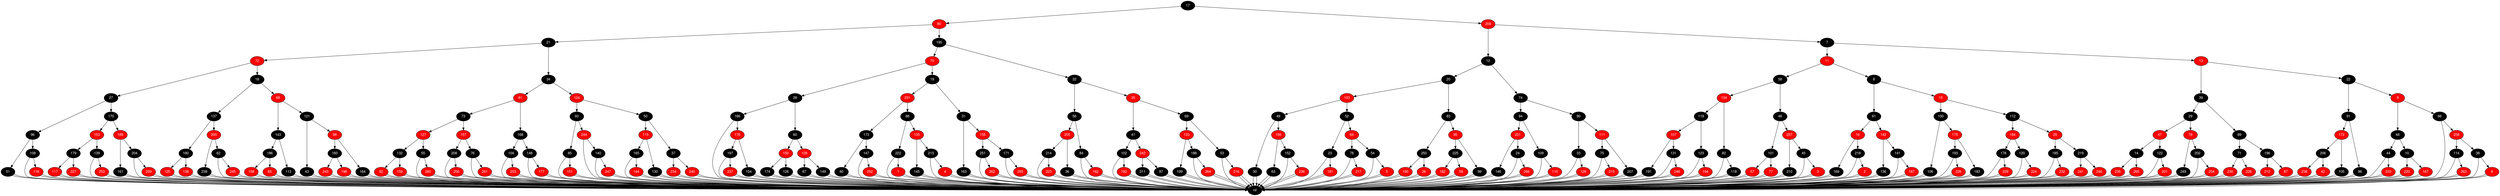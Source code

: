 digraph RB_Teste {
	node [fontname="Helvetica,Arial,sans-serif" style="filled"]
	edge [fontname="Helvetica,Arial,sans-serif" color="black"]

	{
		node [fillcolor=" black" fontcolor=" white"] nil 
		node [fillcolor=" black" fontcolor=" white"] 17 
		node [fillcolor=" red" fontcolor=" white"] 80 
		node [fillcolor=" black" fontcolor=" white"] 21 
		node [fillcolor=" red" fontcolor=" white"] 72 
		node [fillcolor=" black" fontcolor=" white"] 27 
		node [fillcolor=" black" fontcolor=" white"] 96 
		node [fillcolor=" black" fontcolor=" white"] 51 
		node [fillcolor=" black" fontcolor=" white"] 108 
		node [fillcolor=" red" fontcolor=" white"] 116 
		node [fillcolor=" black" fontcolor=" white"] 170 
		node [fillcolor=" red" fontcolor=" white"] 153 
		node [fillcolor=" black" fontcolor=" white"] 179 
		node [fillcolor=" red" fontcolor=" white"] 117 
		node [fillcolor=" red" fontcolor=" white"] 227 
		node [fillcolor=" black" fontcolor=" white"] 139 
		node [fillcolor=" red" fontcolor=" white"] 253 
		node [fillcolor=" red" fontcolor=" white"] 189 
		node [fillcolor=" black" fontcolor=" white"] 161 
		node [fillcolor=" black" fontcolor=" white"] 204 
		node [fillcolor=" red" fontcolor=" white"] 259 
		node [fillcolor=" black" fontcolor=" white"] 18 
		node [fillcolor=" black" fontcolor=" white"] 137 
		node [fillcolor=" black" fontcolor=" white"] 180 
		node [fillcolor=" red" fontcolor=" white"] 125 
		node [fillcolor=" red" fontcolor=" white"] 138 
		node [fillcolor=" red" fontcolor=" white"] 200 
		node [fillcolor=" black" fontcolor=" white"] 239 
		node [fillcolor=" black" fontcolor=" white"] 62 
		node [fillcolor=" red" fontcolor=" white"] 245 
		node [fillcolor=" red" fontcolor=" white"] 68 
		node [fillcolor=" black" fontcolor=" white"] 143 
		node [fillcolor=" black" fontcolor=" white"] 186 
		node [fillcolor=" red" fontcolor=" white"] 158 
		node [fillcolor=" red" fontcolor=" white"] 65 
		node [fillcolor=" black" fontcolor=" white"] 113 
		node [fillcolor=" black" fontcolor=" white"] 121 
		node [fillcolor=" black" fontcolor=" white"] 43 
		node [fillcolor=" red" fontcolor=" white"] 98 
		node [fillcolor=" black" fontcolor=" white"] 160 
		node [fillcolor=" red" fontcolor=" white"] 243 
		node [fillcolor=" red" fontcolor=" white"] 198 
		node [fillcolor=" black" fontcolor=" white"] 164 
		node [fillcolor=" black" fontcolor=" white"] 34 
		node [fillcolor=" red" fontcolor=" white"] 81 
		node [fillcolor=" black" fontcolor=" white"] 73 
		node [fillcolor=" red" fontcolor=" white"] 127 
		node [fillcolor=" black" fontcolor=" white"] 132 
		node [fillcolor=" red" fontcolor=" white"] 92 
		node [fillcolor=" red" fontcolor=" white"] 159 
		node [fillcolor=" black" fontcolor=" white"] 55 
		node [fillcolor=" red" fontcolor=" white"] 260 
		node [fillcolor=" red" fontcolor=" white"] 157 
		node [fillcolor=" black" fontcolor=" white"] 208 
		node [fillcolor=" red" fontcolor=" white"] 256 
		node [fillcolor=" black" fontcolor=" white"] 76 
		node [fillcolor=" red" fontcolor=" white"] 261 
		node [fillcolor=" black" fontcolor=" white"] 168 
		node [fillcolor=" black" fontcolor=" white"] 104 
		node [fillcolor=" red" fontcolor=" white"] 203 
		node [fillcolor=" black" fontcolor=" white"] 148 
		node [fillcolor=" red" fontcolor=" white"] 177 
		node [fillcolor=" red" fontcolor=" white"] 124 
		node [fillcolor=" black" fontcolor=" white"] 93 
		node [fillcolor=" black" fontcolor=" white"] 85 
		node [fillcolor=" red" fontcolor=" white"] 151 
		node [fillcolor=" red" fontcolor=" white"] 244 
		node [fillcolor=" black" fontcolor=" white"] 140 
		node [fillcolor=" red" fontcolor=" white"] 247 
		node [fillcolor=" black" fontcolor=" white"] 50 
		node [fillcolor=" red" fontcolor=" white"] 115 
		node [fillcolor=" black" fontcolor=" white"] 165 
		node [fillcolor=" red" fontcolor=" white"] 144 
		node [fillcolor=" black" fontcolor=" white"] 130 
		node [fillcolor=" black" fontcolor=" white"] 37 
		node [fillcolor=" red" fontcolor=" white"] 234 
		node [fillcolor=" red" fontcolor=" white"] 240 
		node [fillcolor=" black" fontcolor=" white"] 195 
		node [fillcolor=" red" fontcolor=" white"] 70 
		node [fillcolor=" black" fontcolor=" white"] 28 
		node [fillcolor=" black" fontcolor=" white"] 166 
		node [fillcolor=" red" fontcolor=" white"] 176 
		node [fillcolor=" black" fontcolor=" white"] 197 
		node [fillcolor=" red" fontcolor=" white"] 237 
		node [fillcolor=" black" fontcolor=" white"] 154 
		node [fillcolor=" black" fontcolor=" white"] 60 
		node [fillcolor=" red" fontcolor=" white"] 150 
		node [fillcolor=" black" fontcolor=" white"] 174 
		node [fillcolor=" black" fontcolor=" white"] 126 
		node [fillcolor=" red" fontcolor=" white"] 128 
		node [fillcolor=" black" fontcolor=" white"] 67 
		node [fillcolor=" black" fontcolor=" white"] 149 
		node [fillcolor=" black" fontcolor=" white"] 19 
		node [fillcolor=" red" fontcolor=" white"] 231 
		node [fillcolor=" black" fontcolor=" white"] 173 
		node [fillcolor=" black" fontcolor=" white"] 40 
		node [fillcolor=" black" fontcolor=" white"] 147 
		node [fillcolor=" red" fontcolor=" white"] 252 
		node [fillcolor=" black" fontcolor=" white"] 88 
		node [fillcolor=" black" fontcolor=" white"] 222 
		node [fillcolor=" red" fontcolor=" white"] 1 
		node [fillcolor=" red" fontcolor=" white"] 135 
		node [fillcolor=" black" fontcolor=" white"] 145 
		node [fillcolor=" black" fontcolor=" white"] 213 
		node [fillcolor=" red" fontcolor=" white"] 4 
		node [fillcolor=" black" fontcolor=" white"] 31 
		node [fillcolor=" black" fontcolor=" white"] 163 
		node [fillcolor=" red" fontcolor=" white"] 155 
		node [fillcolor=" black" fontcolor=" white"] 251 
		node [fillcolor=" red" fontcolor=" white"] 262 
		node [fillcolor=" black" fontcolor=" white"] 171 
		node [fillcolor=" red" fontcolor=" white"] 255 
		node [fillcolor=" black" fontcolor=" white"] 32 
		node [fillcolor=" black" fontcolor=" white"] 56 
		node [fillcolor=" red" fontcolor=" white"] 205 
		node [fillcolor=" black" fontcolor=" white"] 214 
		node [fillcolor=" red" fontcolor=" white"] 223 
		node [fillcolor=" black" fontcolor=" white"] 36 
		node [fillcolor=" black" fontcolor=" white"] 84 
		node [fillcolor=" red" fontcolor=" white"] 162 
		node [fillcolor=" red" fontcolor=" white"] 35 
		node [fillcolor=" black" fontcolor=" white"] 41 
		node [fillcolor=" black" fontcolor=" white"] 102 
		node [fillcolor=" red" fontcolor=" white"] 192 
		node [fillcolor=" red" fontcolor=" white"] 242 
		node [fillcolor=" black" fontcolor=" white"] 211 
		node [fillcolor=" black" fontcolor=" white"] 97 
		node [fillcolor=" black" fontcolor=" white"] 69 
		node [fillcolor=" red" fontcolor=" white"] 133 
		node [fillcolor=" black" fontcolor=" white"] 199 
		node [fillcolor=" black" fontcolor=" white"] 188 
		node [fillcolor=" red" fontcolor=" white"] 264 
		node [fillcolor=" black" fontcolor=" white"] 53 
		node [fillcolor=" red" fontcolor=" white"] 216 
		node [fillcolor=" red" fontcolor=" white"] 209 
		node [fillcolor=" black" fontcolor=" white"] 12 
		node [fillcolor=" black" fontcolor=" white"] 20 
		node [fillcolor=" red" fontcolor=" white"] 103 
		node [fillcolor=" black" fontcolor=" white"] 49 
		node [fillcolor=" black" fontcolor=" white"] 30 
		node [fillcolor=" red" fontcolor=" white"] 156 
		node [fillcolor=" black" fontcolor=" white"] 63 
		node [fillcolor=" black" fontcolor=" white"] 152 
		node [fillcolor=" red" fontcolor=" white"] 236 
		node [fillcolor=" black" fontcolor=" white"] 52 
		node [fillcolor=" black" fontcolor=" white"] 23 
		node [fillcolor=" red" fontcolor=" white"] 181 
		node [fillcolor=" red" fontcolor=" white"] 64 
		node [fillcolor=" black" fontcolor=" white"] 78 
		node [fillcolor=" red" fontcolor=" white"] 217 
		node [fillcolor=" black" fontcolor=" white"] 54 
		node [fillcolor=" red" fontcolor=" white"] 5 
		node [fillcolor=" black" fontcolor=" white"] 83 
		node [fillcolor=" black" fontcolor=" white"] 250 
		node [fillcolor=" red" fontcolor=" white"] 190 
		node [fillcolor=" red" fontcolor=" white"] 26 
		node [fillcolor=" red" fontcolor=" white"] 95 
		node [fillcolor=" black" fontcolor=" white"] 225 
		node [fillcolor=" red" fontcolor=" white"] 182 
		node [fillcolor=" red" fontcolor=" white"] 59 
		node [fillcolor=" black" fontcolor=" white"] 99 
		node [fillcolor=" black" fontcolor=" white"] 74 
		node [fillcolor=" black" fontcolor=" white"] 94 
		node [fillcolor=" red" fontcolor=" white"] 221 
		node [fillcolor=" black" fontcolor=" white"] 146 
		node [fillcolor=" black" fontcolor=" white"] 24 
		node [fillcolor=" red" fontcolor=" white"] 266 
		node [fillcolor=" black" fontcolor=" white"] 109 
		node [fillcolor=" red" fontcolor=" white"] 110 
		node [fillcolor=" black" fontcolor=" white"] 90 
		node [fillcolor=" black" fontcolor=" white"] 33 
		node [fillcolor=" red" fontcolor=" white"] 129 
		node [fillcolor=" red" fontcolor=" white"] 111 
		node [fillcolor=" black" fontcolor=" white"] 75 
		node [fillcolor=" red" fontcolor=" white"] 215 
		node [fillcolor=" black" fontcolor=" white"] 207 
		node [fillcolor=" black" fontcolor=" white"] 7 
		node [fillcolor=" red" fontcolor=" white"] 11 
		node [fillcolor=" black" fontcolor=" white"] 58 
		node [fillcolor=" red" fontcolor=" white"] 134 
		node [fillcolor=" black" fontcolor=" white"] 119 
		node [fillcolor=" red" fontcolor=" white"] 107 
		node [fillcolor=" black" fontcolor=" white"] 191 
		node [fillcolor=" black" fontcolor=" white"] 131 
		node [fillcolor=" red" fontcolor=" white"] 248 
		node [fillcolor=" black" fontcolor=" white"] 123 
		node [fillcolor=" red" fontcolor=" white"] 194 
		node [fillcolor=" black" fontcolor=" white"] 82 
		node [fillcolor=" black" fontcolor=" white"] 118 
		node [fillcolor=" black" fontcolor=" white"] 46 
		node [fillcolor=" black" fontcolor=" white"] 101 
		node [fillcolor=" red" fontcolor=" white"] 57 
		node [fillcolor=" red" fontcolor=" white"] 77 
		node [fillcolor=" red" fontcolor=" white"] 257 
		node [fillcolor=" black" fontcolor=" white"] 210 
		node [fillcolor=" black" fontcolor=" white"] 45 
		node [fillcolor=" red" fontcolor=" white"] 3 
		node [fillcolor=" black" fontcolor=" white"] 8 
		node [fillcolor=" black" fontcolor=" white"] 61 
		node [fillcolor=" red" fontcolor=" white"] 16 
		node [fillcolor=" black" fontcolor=" white"] 169 
		node [fillcolor=" black" fontcolor=" white"] 218 
		node [fillcolor=" red" fontcolor=" white"] 2 
		node [fillcolor=" red" fontcolor=" white"] 142 
		node [fillcolor=" black" fontcolor=" white"] 136 
		node [fillcolor=" black" fontcolor=" white"] 141 
		node [fillcolor=" red" fontcolor=" white"] 187 
		node [fillcolor=" red" fontcolor=" white"] 15 
		node [fillcolor=" black" fontcolor=" white"] 100 
		node [fillcolor=" black" fontcolor=" white"] 106 
		node [fillcolor=" red" fontcolor=" white"] 175 
		node [fillcolor=" black" fontcolor=" white"] 193 
		node [fillcolor=" red" fontcolor=" white"] 226 
		node [fillcolor=" black" fontcolor=" white"] 183 
		node [fillcolor=" black" fontcolor=" white"] 112 
		node [fillcolor=" red" fontcolor=" white"] 184 
		node [fillcolor=" black" fontcolor=" white"] 178 
		node [fillcolor=" red" fontcolor=" white"] 229 
		node [fillcolor=" black" fontcolor=" white"] 120 
		node [fillcolor=" red" fontcolor=" white"] 224 
		node [fillcolor=" red" fontcolor=" white"] 25 
		node [fillcolor=" black" fontcolor=" white"] 185 
		node [fillcolor=" red" fontcolor=" white"] 232 
		node [fillcolor=" black" fontcolor=" white"] 219 
		node [fillcolor=" red" fontcolor=" white"] 241 
		node [fillcolor=" red" fontcolor=" white"] 246 
		node [fillcolor=" red" fontcolor=" white"] 13 
		node [fillcolor=" black" fontcolor=" white"] 39 
		node [fillcolor=" black" fontcolor=" white"] 29 
		node [fillcolor=" red" fontcolor=" white"] 47 
		node [fillcolor=" black" fontcolor=" white"] 14 
		node [fillcolor=" red" fontcolor=" white"] 235 
		node [fillcolor=" red" fontcolor=" white"] 265 
		node [fillcolor=" black" fontcolor=" white"] 122 
		node [fillcolor=" red" fontcolor=" white"] 201 
		node [fillcolor=" red" fontcolor=" white"] 79 
		node [fillcolor=" black" fontcolor=" white"] 249 
		node [fillcolor=" black" fontcolor=" white"] 202 
		node [fillcolor=" red" fontcolor=" white"] 254 
		node [fillcolor=" black" fontcolor=" white"] 89 
		node [fillcolor=" black" fontcolor=" white"] 71 
		node [fillcolor=" red" fontcolor=" white"] 230 
		node [fillcolor=" red" fontcolor=" white"] 228 
		node [fillcolor=" black" fontcolor=" white"] 196 
		node [fillcolor=" red" fontcolor=" white"] 212 
		node [fillcolor=" red" fontcolor=" white"] 87 
		node [fillcolor=" black" fontcolor=" white"] 22 
		node [fillcolor=" black" fontcolor=" white"] 91 
		node [fillcolor=" red" fontcolor=" white"] 172 
		node [fillcolor=" black" fontcolor=" white"] 206 
		node [fillcolor=" red" fontcolor=" white"] 238 
		node [fillcolor=" red" fontcolor=" white"] 42 
		node [fillcolor=" black" fontcolor=" white"] 105 
		node [fillcolor=" black" fontcolor=" white"] 86 
		node [fillcolor=" red" fontcolor=" white"] 9 
		node [fillcolor=" black" fontcolor=" white"] 48 
		node [fillcolor=" black" fontcolor=" white"] 44 
		node [fillcolor=" red" fontcolor=" white"] 233 
		node [fillcolor=" black" fontcolor=" white"] 10 
		node [fillcolor=" red" fontcolor=" white"] 220 
		node [fillcolor=" red" fontcolor=" white"] 167 
		node [fillcolor=" black" fontcolor=" white"] 66 
		node [fillcolor=" red" fontcolor=" white"] 258 
		node [fillcolor=" black" fontcolor=" white"] 114 
		node [fillcolor=" red" fontcolor=" white"] 263 
		node [fillcolor=" black" fontcolor=" white"] 38 
		node [fillcolor=" red" fontcolor=" white"] 6 
	}

	17 -> 80 
	17 -> 209 
	80 -> 21 
	80 -> 195 
	21 -> 72 
	21 -> 34 
	72 -> 27 
	72 -> 18 
	27 -> 96 
	27 -> 170 
	96 -> 51 
	96 -> 108 
	51 -> nil 
	51 -> nil 
	108 -> 116 
	108 -> nil 
	116 -> nil 
	116 -> nil 
	170 -> 153 
	170 -> 189 
	153 -> 179 
	153 -> 139 
	179 -> 117 
	179 -> 227 
	117 -> nil 
	117 -> nil 
	227 -> nil 
	227 -> nil 
	139 -> 253 
	139 -> nil 
	253 -> nil 
	253 -> nil 
	189 -> 161 
	189 -> 204 
	161 -> nil 
	161 -> nil 
	204 -> 259 
	204 -> nil 
	259 -> nil 
	259 -> nil 
	18 -> 137 
	18 -> 68 
	137 -> 180 
	137 -> 200 
	180 -> 125 
	180 -> 138 
	125 -> nil 
	125 -> nil 
	138 -> nil 
	138 -> nil 
	200 -> 239 
	200 -> 62 
	239 -> nil 
	239 -> nil 
	62 -> 245 
	62 -> nil 
	245 -> nil 
	245 -> nil 
	68 -> 143 
	68 -> 121 
	143 -> 186 
	143 -> 113 
	186 -> 158 
	186 -> 65 
	158 -> nil 
	158 -> nil 
	65 -> nil 
	65 -> nil 
	113 -> nil 
	113 -> nil 
	121 -> 43 
	121 -> 98 
	43 -> nil 
	43 -> nil 
	98 -> 160 
	98 -> 164 
	160 -> 243 
	160 -> 198 
	243 -> nil 
	243 -> nil 
	198 -> nil 
	198 -> nil 
	164 -> nil 
	164 -> nil 
	34 -> 81 
	34 -> 124 
	81 -> 73 
	81 -> 168 
	73 -> 127 
	73 -> 157 
	127 -> 132 
	127 -> 55 
	132 -> 92 
	132 -> 159 
	92 -> nil 
	92 -> nil 
	159 -> nil 
	159 -> nil 
	55 -> 260 
	55 -> nil 
	260 -> nil 
	260 -> nil 
	157 -> 208 
	157 -> 76 
	208 -> 256 
	208 -> nil 
	256 -> nil 
	256 -> nil 
	76 -> 261 
	76 -> nil 
	261 -> nil 
	261 -> nil 
	168 -> 104 
	168 -> 148 
	104 -> 203 
	104 -> nil 
	203 -> nil 
	203 -> nil 
	148 -> 177 
	148 -> nil 
	177 -> nil 
	177 -> nil 
	124 -> 93 
	124 -> 50 
	93 -> 85 
	93 -> 244 
	85 -> 151 
	85 -> nil 
	151 -> nil 
	151 -> nil 
	244 -> 140 
	244 -> nil 
	140 -> 247 
	140 -> nil 
	247 -> nil 
	247 -> nil 
	50 -> 115 
	50 -> 37 
	115 -> 165 
	115 -> 130 
	165 -> 144 
	165 -> nil 
	144 -> nil 
	144 -> nil 
	130 -> nil 
	130 -> nil 
	37 -> 234 
	37 -> 240 
	234 -> nil 
	234 -> nil 
	240 -> nil 
	240 -> nil 
	195 -> 70 
	195 -> 32 
	70 -> 28 
	70 -> 19 
	28 -> 166 
	28 -> 60 
	166 -> 176 
	166 -> nil 
	176 -> 197 
	176 -> 154 
	197 -> 237 
	197 -> nil 
	237 -> nil 
	237 -> nil 
	154 -> nil 
	154 -> nil 
	60 -> 150 
	60 -> 128 
	150 -> 174 
	150 -> 126 
	174 -> nil 
	174 -> nil 
	126 -> nil 
	126 -> nil 
	128 -> 67 
	128 -> 149 
	67 -> nil 
	67 -> nil 
	149 -> nil 
	149 -> nil 
	19 -> 231 
	19 -> 31 
	231 -> 173 
	231 -> 88 
	173 -> 40 
	173 -> 147 
	40 -> nil 
	40 -> nil 
	147 -> 252 
	147 -> nil 
	252 -> nil 
	252 -> nil 
	88 -> 222 
	88 -> 135 
	222 -> 1 
	222 -> nil 
	1 -> nil 
	1 -> nil 
	135 -> 145 
	135 -> 213 
	145 -> nil 
	145 -> nil 
	213 -> 4 
	213 -> nil 
	4 -> nil 
	4 -> nil 
	31 -> 163 
	31 -> 155 
	163 -> nil 
	163 -> nil 
	155 -> 251 
	155 -> 171 
	251 -> 262 
	251 -> nil 
	262 -> nil 
	262 -> nil 
	171 -> 255 
	171 -> nil 
	255 -> nil 
	255 -> nil 
	32 -> 56 
	32 -> 35 
	56 -> 205 
	56 -> 84 
	205 -> 214 
	205 -> 36 
	214 -> 223 
	214 -> nil 
	223 -> nil 
	223 -> nil 
	36 -> nil 
	36 -> nil 
	84 -> 162 
	84 -> nil 
	162 -> nil 
	162 -> nil 
	35 -> 41 
	35 -> 69 
	41 -> 102 
	41 -> 242 
	102 -> 192 
	102 -> nil 
	192 -> nil 
	192 -> nil 
	242 -> 211 
	242 -> 97 
	211 -> nil 
	211 -> nil 
	97 -> nil 
	97 -> nil 
	69 -> 133 
	69 -> 53 
	133 -> 199 
	133 -> 188 
	199 -> nil 
	199 -> nil 
	188 -> 264 
	188 -> nil 
	264 -> nil 
	264 -> nil 
	53 -> 216 
	53 -> nil 
	216 -> nil 
	216 -> nil 
	209 -> 12 
	209 -> 7 
	12 -> 20 
	12 -> 74 
	20 -> 103 
	20 -> 83 
	103 -> 49 
	103 -> 52 
	49 -> 30 
	49 -> 156 
	30 -> nil 
	30 -> nil 
	156 -> 63 
	156 -> 152 
	63 -> nil 
	63 -> nil 
	152 -> 236 
	152 -> nil 
	236 -> nil 
	236 -> nil 
	52 -> 23 
	52 -> 64 
	23 -> 181 
	23 -> nil 
	181 -> nil 
	181 -> nil 
	64 -> 78 
	64 -> 54 
	78 -> 217 
	78 -> nil 
	217 -> nil 
	217 -> nil 
	54 -> 5 
	54 -> nil 
	5 -> nil 
	5 -> nil 
	83 -> 250 
	83 -> 95 
	250 -> 190 
	250 -> 26 
	190 -> nil 
	190 -> nil 
	26 -> nil 
	26 -> nil 
	95 -> 225 
	95 -> 99 
	225 -> 182 
	225 -> 59 
	182 -> nil 
	182 -> nil 
	59 -> nil 
	59 -> nil 
	99 -> nil 
	99 -> nil 
	74 -> 94 
	74 -> 90 
	94 -> 221 
	94 -> 109 
	221 -> 146 
	221 -> 24 
	146 -> nil 
	146 -> nil 
	24 -> 266 
	24 -> nil 
	266 -> nil 
	266 -> nil 
	109 -> 110 
	109 -> nil 
	110 -> nil 
	110 -> nil 
	90 -> 33 
	90 -> 111 
	33 -> 129 
	33 -> nil 
	129 -> nil 
	129 -> nil 
	111 -> 75 
	111 -> 207 
	75 -> 215 
	75 -> nil 
	215 -> nil 
	215 -> nil 
	207 -> nil 
	207 -> nil 
	7 -> 11 
	7 -> 13 
	11 -> 58 
	11 -> 8 
	58 -> 134 
	58 -> 46 
	134 -> 119 
	134 -> 82 
	119 -> 107 
	119 -> 123 
	107 -> 191 
	107 -> 131 
	191 -> nil 
	191 -> nil 
	131 -> 248 
	131 -> nil 
	248 -> nil 
	248 -> nil 
	123 -> 194 
	123 -> nil 
	194 -> nil 
	194 -> nil 
	82 -> 118 
	82 -> nil 
	118 -> nil 
	118 -> nil 
	46 -> 101 
	46 -> 257 
	101 -> 57 
	101 -> 77 
	57 -> nil 
	57 -> nil 
	77 -> nil 
	77 -> nil 
	257 -> 210 
	257 -> 45 
	210 -> nil 
	210 -> nil 
	45 -> 3 
	45 -> nil 
	3 -> nil 
	3 -> nil 
	8 -> 61 
	8 -> 15 
	61 -> 16 
	61 -> 142 
	16 -> 169 
	16 -> 218 
	169 -> nil 
	169 -> nil 
	218 -> 2 
	218 -> nil 
	2 -> nil 
	2 -> nil 
	142 -> 136 
	142 -> 141 
	136 -> nil 
	136 -> nil 
	141 -> 187 
	141 -> nil 
	187 -> nil 
	187 -> nil 
	15 -> 100 
	15 -> 112 
	100 -> 106 
	100 -> 175 
	106 -> nil 
	106 -> nil 
	175 -> 193 
	175 -> 183 
	193 -> 226 
	193 -> nil 
	226 -> nil 
	226 -> nil 
	183 -> nil 
	183 -> nil 
	112 -> 184 
	112 -> 25 
	184 -> 178 
	184 -> 120 
	178 -> 229 
	178 -> nil 
	229 -> nil 
	229 -> nil 
	120 -> 224 
	120 -> nil 
	224 -> nil 
	224 -> nil 
	25 -> 185 
	25 -> 219 
	185 -> 232 
	185 -> nil 
	232 -> nil 
	232 -> nil 
	219 -> 241 
	219 -> 246 
	241 -> nil 
	241 -> nil 
	246 -> nil 
	246 -> nil 
	13 -> 39 
	13 -> 22 
	39 -> 29 
	39 -> 89 
	29 -> 47 
	29 -> 79 
	47 -> 14 
	47 -> 122 
	14 -> 235 
	14 -> 265 
	235 -> nil 
	235 -> nil 
	265 -> nil 
	265 -> nil 
	122 -> 201 
	122 -> nil 
	201 -> nil 
	201 -> nil 
	79 -> 249 
	79 -> 202 
	249 -> nil 
	249 -> nil 
	202 -> 254 
	202 -> nil 
	254 -> nil 
	254 -> nil 
	89 -> 71 
	89 -> 196 
	71 -> 230 
	71 -> 228 
	230 -> nil 
	230 -> nil 
	228 -> nil 
	228 -> nil 
	196 -> 212 
	196 -> 87 
	212 -> nil 
	212 -> nil 
	87 -> nil 
	87 -> nil 
	22 -> 91 
	22 -> 9 
	91 -> 172 
	91 -> 86 
	172 -> 206 
	172 -> 105 
	206 -> 238 
	206 -> 42 
	238 -> nil 
	238 -> nil 
	42 -> nil 
	42 -> nil 
	105 -> nil 
	105 -> nil 
	86 -> nil 
	86 -> nil 
	9 -> 48 
	9 -> 66 
	48 -> 44 
	48 -> 10 
	44 -> 233 
	44 -> nil 
	233 -> nil 
	233 -> nil 
	10 -> 220 
	10 -> 167 
	220 -> nil 
	220 -> nil 
	167 -> nil 
	167 -> nil 
	66 -> 258 
	66 -> nil 
	258 -> 114 
	258 -> 38 
	114 -> 263 
	114 -> nil 
	263 -> nil 
	263 -> nil 
	38 -> 6 
	38 -> nil 
	6 -> nil 
	6 -> nil 
}

